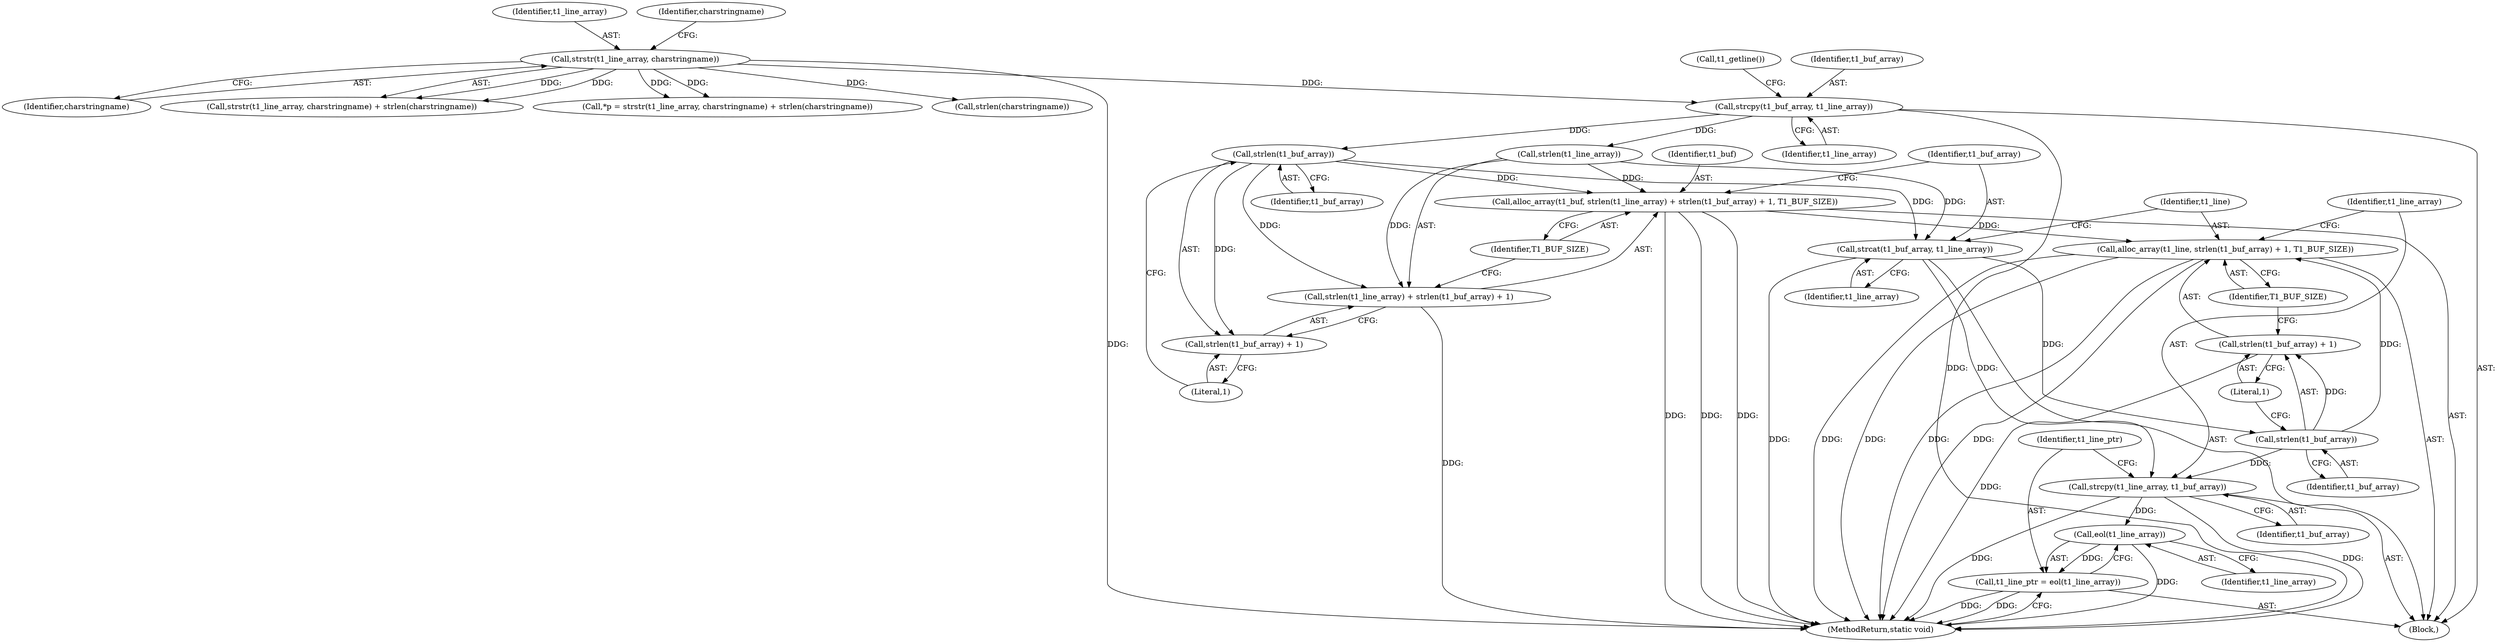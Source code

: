 digraph "0_texlive-source_6ed0077520e2b0da1fd060c7f88db7b2e6068e4c_0@API" {
"1000133" [label="(Call,strlen(t1_buf_array))"];
"1000123" [label="(Call,strcpy(t1_buf_array, t1_line_array))"];
"1000108" [label="(Call,strstr(t1_line_array, charstringname))"];
"1000127" [label="(Call,alloc_array(t1_buf, strlen(t1_line_array) + strlen(t1_buf_array) + 1, T1_BUF_SIZE))"];
"1000140" [label="(Call,alloc_array(t1_line, strlen(t1_buf_array) + 1, T1_BUF_SIZE))"];
"1000129" [label="(Call,strlen(t1_line_array) + strlen(t1_buf_array) + 1)"];
"1000132" [label="(Call,strlen(t1_buf_array) + 1)"];
"1000137" [label="(Call,strcat(t1_buf_array, t1_line_array))"];
"1000143" [label="(Call,strlen(t1_buf_array))"];
"1000142" [label="(Call,strlen(t1_buf_array) + 1)"];
"1000147" [label="(Call,strcpy(t1_line_array, t1_buf_array))"];
"1000152" [label="(Call,eol(t1_line_array))"];
"1000150" [label="(Call,t1_line_ptr = eol(t1_line_array))"];
"1000142" [label="(Call,strlen(t1_buf_array) + 1)"];
"1000130" [label="(Call,strlen(t1_line_array))"];
"1000129" [label="(Call,strlen(t1_line_array) + strlen(t1_buf_array) + 1)"];
"1000139" [label="(Identifier,t1_line_array)"];
"1000111" [label="(Call,strlen(charstringname))"];
"1000149" [label="(Identifier,t1_buf_array)"];
"1000105" [label="(Call,*p = strstr(t1_line_array, charstringname) + strlen(charstringname))"];
"1000132" [label="(Call,strlen(t1_buf_array) + 1)"];
"1000125" [label="(Identifier,t1_line_array)"];
"1000148" [label="(Identifier,t1_line_array)"];
"1000143" [label="(Call,strlen(t1_buf_array))"];
"1000134" [label="(Identifier,t1_buf_array)"];
"1000122" [label="(Block,)"];
"1000140" [label="(Call,alloc_array(t1_line, strlen(t1_buf_array) + 1, T1_BUF_SIZE))"];
"1000144" [label="(Identifier,t1_buf_array)"];
"1000153" [label="(Identifier,t1_line_array)"];
"1000126" [label="(Call,t1_getline())"];
"1000147" [label="(Call,strcpy(t1_line_array, t1_buf_array))"];
"1000141" [label="(Identifier,t1_line)"];
"1000110" [label="(Identifier,charstringname)"];
"1000150" [label="(Call,t1_line_ptr = eol(t1_line_array))"];
"1000135" [label="(Literal,1)"];
"1000123" [label="(Call,strcpy(t1_buf_array, t1_line_array))"];
"1000124" [label="(Identifier,t1_buf_array)"];
"1000136" [label="(Identifier,T1_BUF_SIZE)"];
"1000128" [label="(Identifier,t1_buf)"];
"1000133" [label="(Call,strlen(t1_buf_array))"];
"1000107" [label="(Call,strstr(t1_line_array, charstringname) + strlen(charstringname))"];
"1000109" [label="(Identifier,t1_line_array)"];
"1000152" [label="(Call,eol(t1_line_array))"];
"1000138" [label="(Identifier,t1_buf_array)"];
"1000127" [label="(Call,alloc_array(t1_buf, strlen(t1_line_array) + strlen(t1_buf_array) + 1, T1_BUF_SIZE))"];
"1000112" [label="(Identifier,charstringname)"];
"1000137" [label="(Call,strcat(t1_buf_array, t1_line_array))"];
"1000146" [label="(Identifier,T1_BUF_SIZE)"];
"1000108" [label="(Call,strstr(t1_line_array, charstringname))"];
"1000154" [label="(MethodReturn,static void)"];
"1000145" [label="(Literal,1)"];
"1000151" [label="(Identifier,t1_line_ptr)"];
"1000133" -> "1000132"  [label="AST: "];
"1000133" -> "1000134"  [label="CFG: "];
"1000134" -> "1000133"  [label="AST: "];
"1000135" -> "1000133"  [label="CFG: "];
"1000133" -> "1000127"  [label="DDG: "];
"1000133" -> "1000129"  [label="DDG: "];
"1000133" -> "1000132"  [label="DDG: "];
"1000123" -> "1000133"  [label="DDG: "];
"1000133" -> "1000137"  [label="DDG: "];
"1000123" -> "1000122"  [label="AST: "];
"1000123" -> "1000125"  [label="CFG: "];
"1000124" -> "1000123"  [label="AST: "];
"1000125" -> "1000123"  [label="AST: "];
"1000126" -> "1000123"  [label="CFG: "];
"1000123" -> "1000154"  [label="DDG: "];
"1000108" -> "1000123"  [label="DDG: "];
"1000123" -> "1000130"  [label="DDG: "];
"1000108" -> "1000107"  [label="AST: "];
"1000108" -> "1000110"  [label="CFG: "];
"1000109" -> "1000108"  [label="AST: "];
"1000110" -> "1000108"  [label="AST: "];
"1000112" -> "1000108"  [label="CFG: "];
"1000108" -> "1000154"  [label="DDG: "];
"1000108" -> "1000105"  [label="DDG: "];
"1000108" -> "1000105"  [label="DDG: "];
"1000108" -> "1000107"  [label="DDG: "];
"1000108" -> "1000107"  [label="DDG: "];
"1000108" -> "1000111"  [label="DDG: "];
"1000127" -> "1000122"  [label="AST: "];
"1000127" -> "1000136"  [label="CFG: "];
"1000128" -> "1000127"  [label="AST: "];
"1000129" -> "1000127"  [label="AST: "];
"1000136" -> "1000127"  [label="AST: "];
"1000138" -> "1000127"  [label="CFG: "];
"1000127" -> "1000154"  [label="DDG: "];
"1000127" -> "1000154"  [label="DDG: "];
"1000127" -> "1000154"  [label="DDG: "];
"1000130" -> "1000127"  [label="DDG: "];
"1000127" -> "1000140"  [label="DDG: "];
"1000140" -> "1000122"  [label="AST: "];
"1000140" -> "1000146"  [label="CFG: "];
"1000141" -> "1000140"  [label="AST: "];
"1000142" -> "1000140"  [label="AST: "];
"1000146" -> "1000140"  [label="AST: "];
"1000148" -> "1000140"  [label="CFG: "];
"1000140" -> "1000154"  [label="DDG: "];
"1000140" -> "1000154"  [label="DDG: "];
"1000140" -> "1000154"  [label="DDG: "];
"1000140" -> "1000154"  [label="DDG: "];
"1000143" -> "1000140"  [label="DDG: "];
"1000129" -> "1000132"  [label="CFG: "];
"1000130" -> "1000129"  [label="AST: "];
"1000132" -> "1000129"  [label="AST: "];
"1000136" -> "1000129"  [label="CFG: "];
"1000129" -> "1000154"  [label="DDG: "];
"1000130" -> "1000129"  [label="DDG: "];
"1000132" -> "1000135"  [label="CFG: "];
"1000135" -> "1000132"  [label="AST: "];
"1000137" -> "1000122"  [label="AST: "];
"1000137" -> "1000139"  [label="CFG: "];
"1000138" -> "1000137"  [label="AST: "];
"1000139" -> "1000137"  [label="AST: "];
"1000141" -> "1000137"  [label="CFG: "];
"1000137" -> "1000154"  [label="DDG: "];
"1000130" -> "1000137"  [label="DDG: "];
"1000137" -> "1000143"  [label="DDG: "];
"1000137" -> "1000147"  [label="DDG: "];
"1000143" -> "1000142"  [label="AST: "];
"1000143" -> "1000144"  [label="CFG: "];
"1000144" -> "1000143"  [label="AST: "];
"1000145" -> "1000143"  [label="CFG: "];
"1000143" -> "1000142"  [label="DDG: "];
"1000143" -> "1000147"  [label="DDG: "];
"1000142" -> "1000145"  [label="CFG: "];
"1000145" -> "1000142"  [label="AST: "];
"1000146" -> "1000142"  [label="CFG: "];
"1000142" -> "1000154"  [label="DDG: "];
"1000147" -> "1000122"  [label="AST: "];
"1000147" -> "1000149"  [label="CFG: "];
"1000148" -> "1000147"  [label="AST: "];
"1000149" -> "1000147"  [label="AST: "];
"1000151" -> "1000147"  [label="CFG: "];
"1000147" -> "1000154"  [label="DDG: "];
"1000147" -> "1000154"  [label="DDG: "];
"1000147" -> "1000152"  [label="DDG: "];
"1000152" -> "1000150"  [label="AST: "];
"1000152" -> "1000153"  [label="CFG: "];
"1000153" -> "1000152"  [label="AST: "];
"1000150" -> "1000152"  [label="CFG: "];
"1000152" -> "1000154"  [label="DDG: "];
"1000152" -> "1000150"  [label="DDG: "];
"1000150" -> "1000122"  [label="AST: "];
"1000151" -> "1000150"  [label="AST: "];
"1000154" -> "1000150"  [label="CFG: "];
"1000150" -> "1000154"  [label="DDG: "];
"1000150" -> "1000154"  [label="DDG: "];
}
